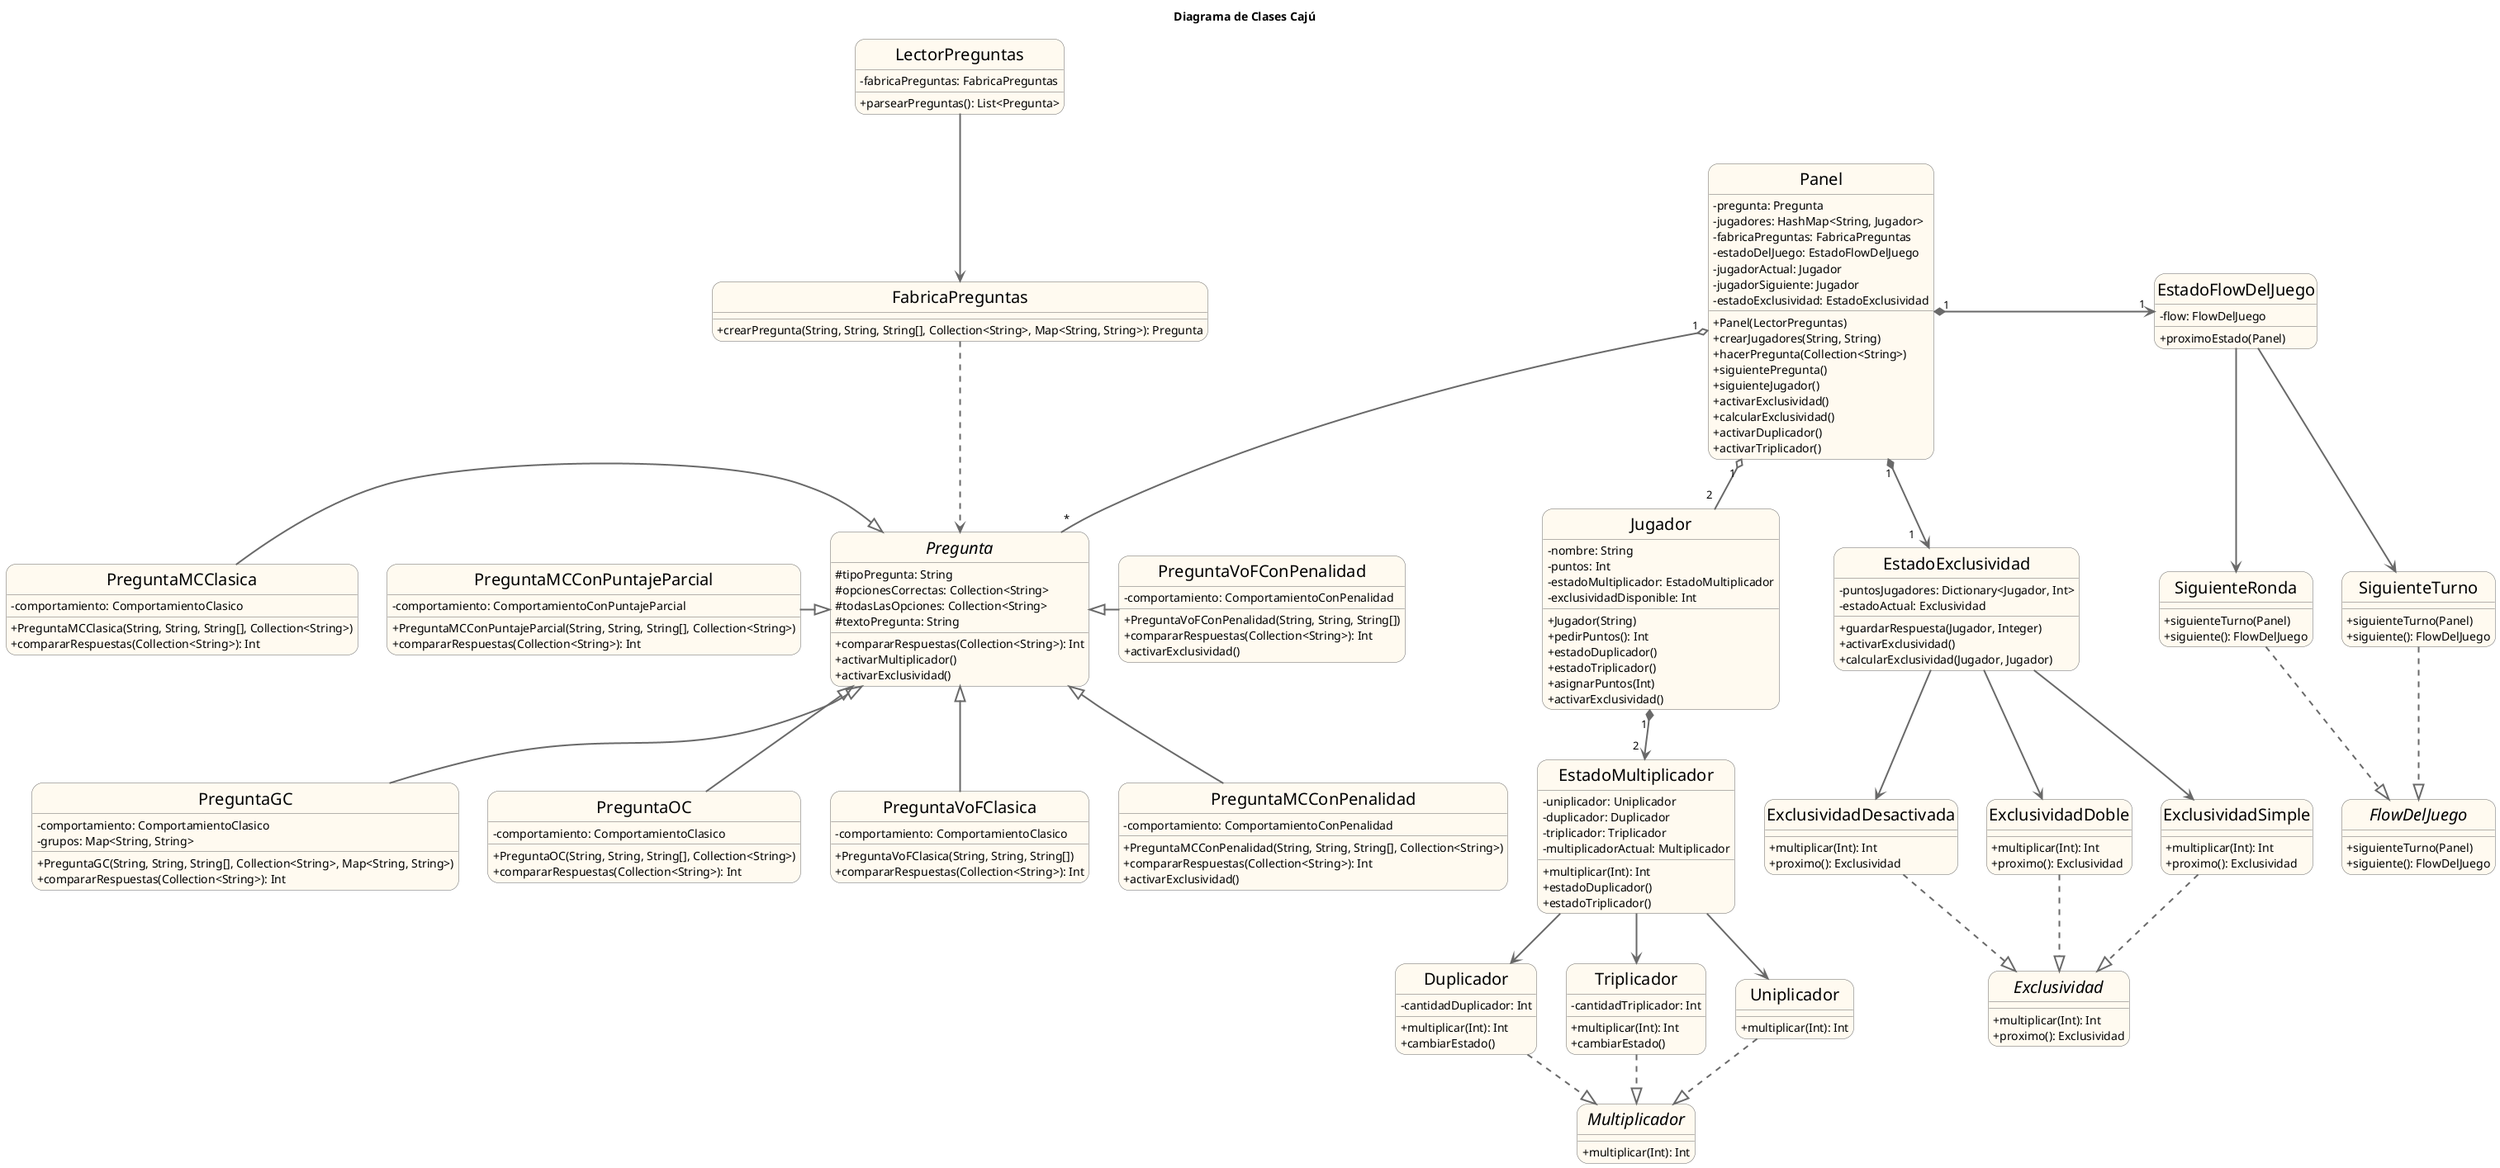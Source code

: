@startuml TP2

title Diagrama de Clases Cajú

hide circle
skinparam classAttributeIconSize 0
skinparam roundcorner 25
skinparam sequenceArrowThickness 2
skinparam classFontSize 20

skinparam class {
BackgroundColor FloralWhite
ArrowColor DimGray
BorderColor DimGray
}

class Panel{
       - pregunta: Pregunta
       - jugadores: HashMap<String, Jugador>
       - fabricaPreguntas: FabricaPreguntas
       - estadoDelJuego: EstadoFlowDelJuego
       - jugadorActual: Jugador
       - jugadorSiguiente: Jugador
       - estadoExclusividad: EstadoExclusividad
       + Panel(LectorPreguntas)
       + crearJugadores(String, String)
       + hacerPregunta(Collection<String>)
       + siguientePregunta()
       + siguienteJugador()
       + activarExclusividad()
       + calcularExclusividad()
       + activarDuplicador()
       + activarTriplicador()
}

class Jugador{
        - nombre: String
        - puntos: Int
        - estadoMultiplicador: EstadoMultiplicador
        - exclusividadDisponible: Int
        + Jugador(String)
        + pedirPuntos(): Int
        + estadoDuplicador()
        + estadoTriplicador()
        + asignarPuntos(Int)
        + activarExclusividad()
}

abstract class Pregunta{
        # tipoPregunta: String
        # opcionesCorrectas: Collection<String>
        # todasLasOpciones: Collection<String>
        # textoPregunta: String
        + compararRespuestas(Collection<String>): Int
        + activarMultiplicador()
        + activarExclusividad()
}

class PreguntaMCClasica{
        - comportamiento: ComportamientoClasico
        + PreguntaMCClasica(String, String, String[], Collection<String>)
        + compararRespuestas(Collection<String>): Int
}

class PreguntaMCConPenalidad{
        - comportamiento: ComportamientoConPenalidad
        + PreguntaMCConPenalidad(String, String, String[], Collection<String>)
        + compararRespuestas(Collection<String>): Int
        + activarExclusividad()
}

class PreguntaMCConPuntajeParcial{
        - comportamiento: ComportamientoConPuntajeParcial
        + PreguntaMCConPuntajeParcial(String, String, String[], Collection<String>)
        + compararRespuestas(Collection<String>): Int
}

class PreguntaGC{
        - comportamiento: ComportamientoClasico
        - grupos: Map<String, String>
        + PreguntaGC(String, String, String[], Collection<String>, Map<String, String>)
        + compararRespuestas(Collection<String>): Int
}

class PreguntaOC{
        - comportamiento: ComportamientoClasico
        + PreguntaOC(String, String, String[], Collection<String>)
        + compararRespuestas(Collection<String>): Int
}

class PreguntaVoFClasica{
        - comportamiento: ComportamientoClasico
        + PreguntaVoFClasica(String, String, String[])
        + compararRespuestas(Collection<String>): Int
}

class PreguntaVoFConPenalidad{
        - comportamiento: ComportamientoConPenalidad
        + PreguntaVoFConPenalidad(String, String, String[])
        + compararRespuestas(Collection<String>): Int
        + activarExclusividad()
}

class FabricaPreguntas{
       + crearPregunta(String, String, String[], Collection<String>, Map<String, String>): Pregunta
}


interface Multiplicador{
        + multiplicar(Int): Int
}

class Uniplicador{
        + multiplicar(Int): Int
}

class Duplicador{
        - cantidadDuplicador: Int
        + multiplicar(Int): Int
        + cambiarEstado()
}

class Triplicador{
        - cantidadTriplicador: Int
        + multiplicar(Int): Int
        + cambiarEstado()
}

class EstadoMultiplicador{
        - uniplicador: Uniplicador
        - duplicador: Duplicador
        - triplicador: Triplicador
        - multiplicadorActual: Multiplicador
        + multiplicar(Int): Int
        + estadoDuplicador()
        + estadoTriplicador()
}

interface Exclusividad{
        + multiplicar(Int): Int
        + proximo(): Exclusividad
}

class ExclusividadDesactivada{
        + multiplicar(Int): Int
        + proximo(): Exclusividad
}

class ExclusividadDoble{
        + multiplicar(Int): Int
        + proximo(): Exclusividad
}

class ExclusividadSimple{
        + multiplicar(Int): Int
        + proximo(): Exclusividad
}

class EstadoExclusividad{
        - puntosJugadores: Dictionary<Jugador, Int>
        - estadoActual: Exclusividad
        + guardarRespuesta(Jugador, Integer)
        + activarExclusividad()
        + calcularExclusividad(Jugador, Jugador)
}

interface FlowDelJuego{
        + siguienteTurno(Panel)
        + siguiente(): FlowDelJuego
}

class EstadoFlowDelJuego{
        - flow: FlowDelJuego
        + proximoEstado(Panel)
}

class SiguienteRonda{
        + siguienteTurno(Panel)
        + siguiente(): FlowDelJuego
}

class SiguienteTurno{
        + siguienteTurno(Panel)
        + siguiente(): FlowDelJuego
}

class LectorPreguntas{
        - fabricaPreguntas: FabricaPreguntas
        + parsearPreguntas(): List<Pregunta>
}


Panel "1 " o-- "2  " Jugador
Panel "1 " o-- "*" Pregunta
LectorPreguntas --> FabricaPreguntas


PreguntaMCClasica --right-|> Pregunta
PreguntaMCConPenalidad -up-|> Pregunta
PreguntaMCConPuntajeParcial ---right-|> Pregunta
PreguntaOC -up-|> Pregunta
PreguntaGC -up-|> Pregunta
PreguntaVoFClasica -up-|> Pregunta
PreguntaVoFConPenalidad -left-|> Pregunta
FabricaPreguntas ..> Pregunta

Uniplicador ..|> Multiplicador
Duplicador ..|> Multiplicador
Triplicador ..|> Multiplicador
EstadoMultiplicador --> Uniplicador
EstadoMultiplicador --> Duplicador
EstadoMultiplicador --> Triplicador
Jugador "1 " *--> "2  " EstadoMultiplicador

ExclusividadDesactivada ..|> Exclusividad
ExclusividadDoble ..|> Exclusividad
ExclusividadSimple ..|> Exclusividad
EstadoExclusividad --> ExclusividadDesactivada
EstadoExclusividad --> ExclusividadDoble
EstadoExclusividad --> ExclusividadSimple
Panel " 1" *--> "1    " EstadoExclusividad

Panel " 1 " *-right-> "1 " EstadoFlowDelJuego
SiguienteRonda ..|> FlowDelJuego
SiguienteTurno ..|> FlowDelJuego
EstadoFlowDelJuego --> SiguienteRonda
EstadoFlowDelJuego --> SiguienteTurno


@enduml
